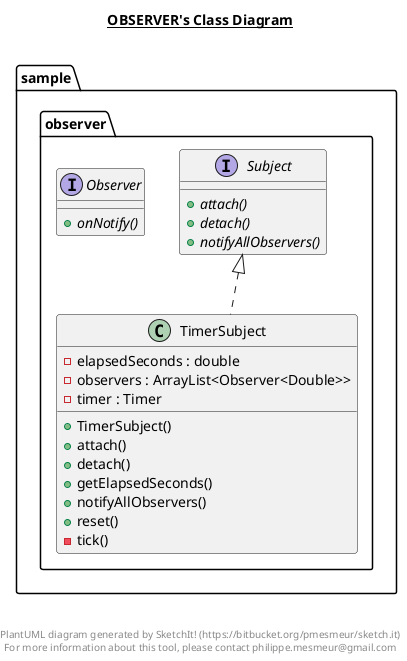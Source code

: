 @startuml

title __OBSERVER's Class Diagram__\n

  namespace sample {
    namespace observer {
      interface sample.observer.Observer {
          {abstract} + onNotify()
      }
    }
  }
  

  namespace sample {
    namespace observer {
      interface sample.observer.Subject {
          {abstract} + attach()
          {abstract} + detach()
          {abstract} + notifyAllObservers()
      }
    }
  }
  

  namespace sample {
    namespace observer {
      class sample.observer.TimerSubject {
          - elapsedSeconds : double
          - observers : ArrayList<Observer<Double>>
          - timer : Timer
          + TimerSubject()
          + attach()
          + detach()
          + getElapsedSeconds()
          + notifyAllObservers()
          + reset()
          - tick()
      }
    }
  }
  

  sample.observer.TimerSubject .up.|> sample.observer.Subject


right footer


PlantUML diagram generated by SketchIt! (https://bitbucket.org/pmesmeur/sketch.it)
For more information about this tool, please contact philippe.mesmeur@gmail.com
endfooter

@enduml
